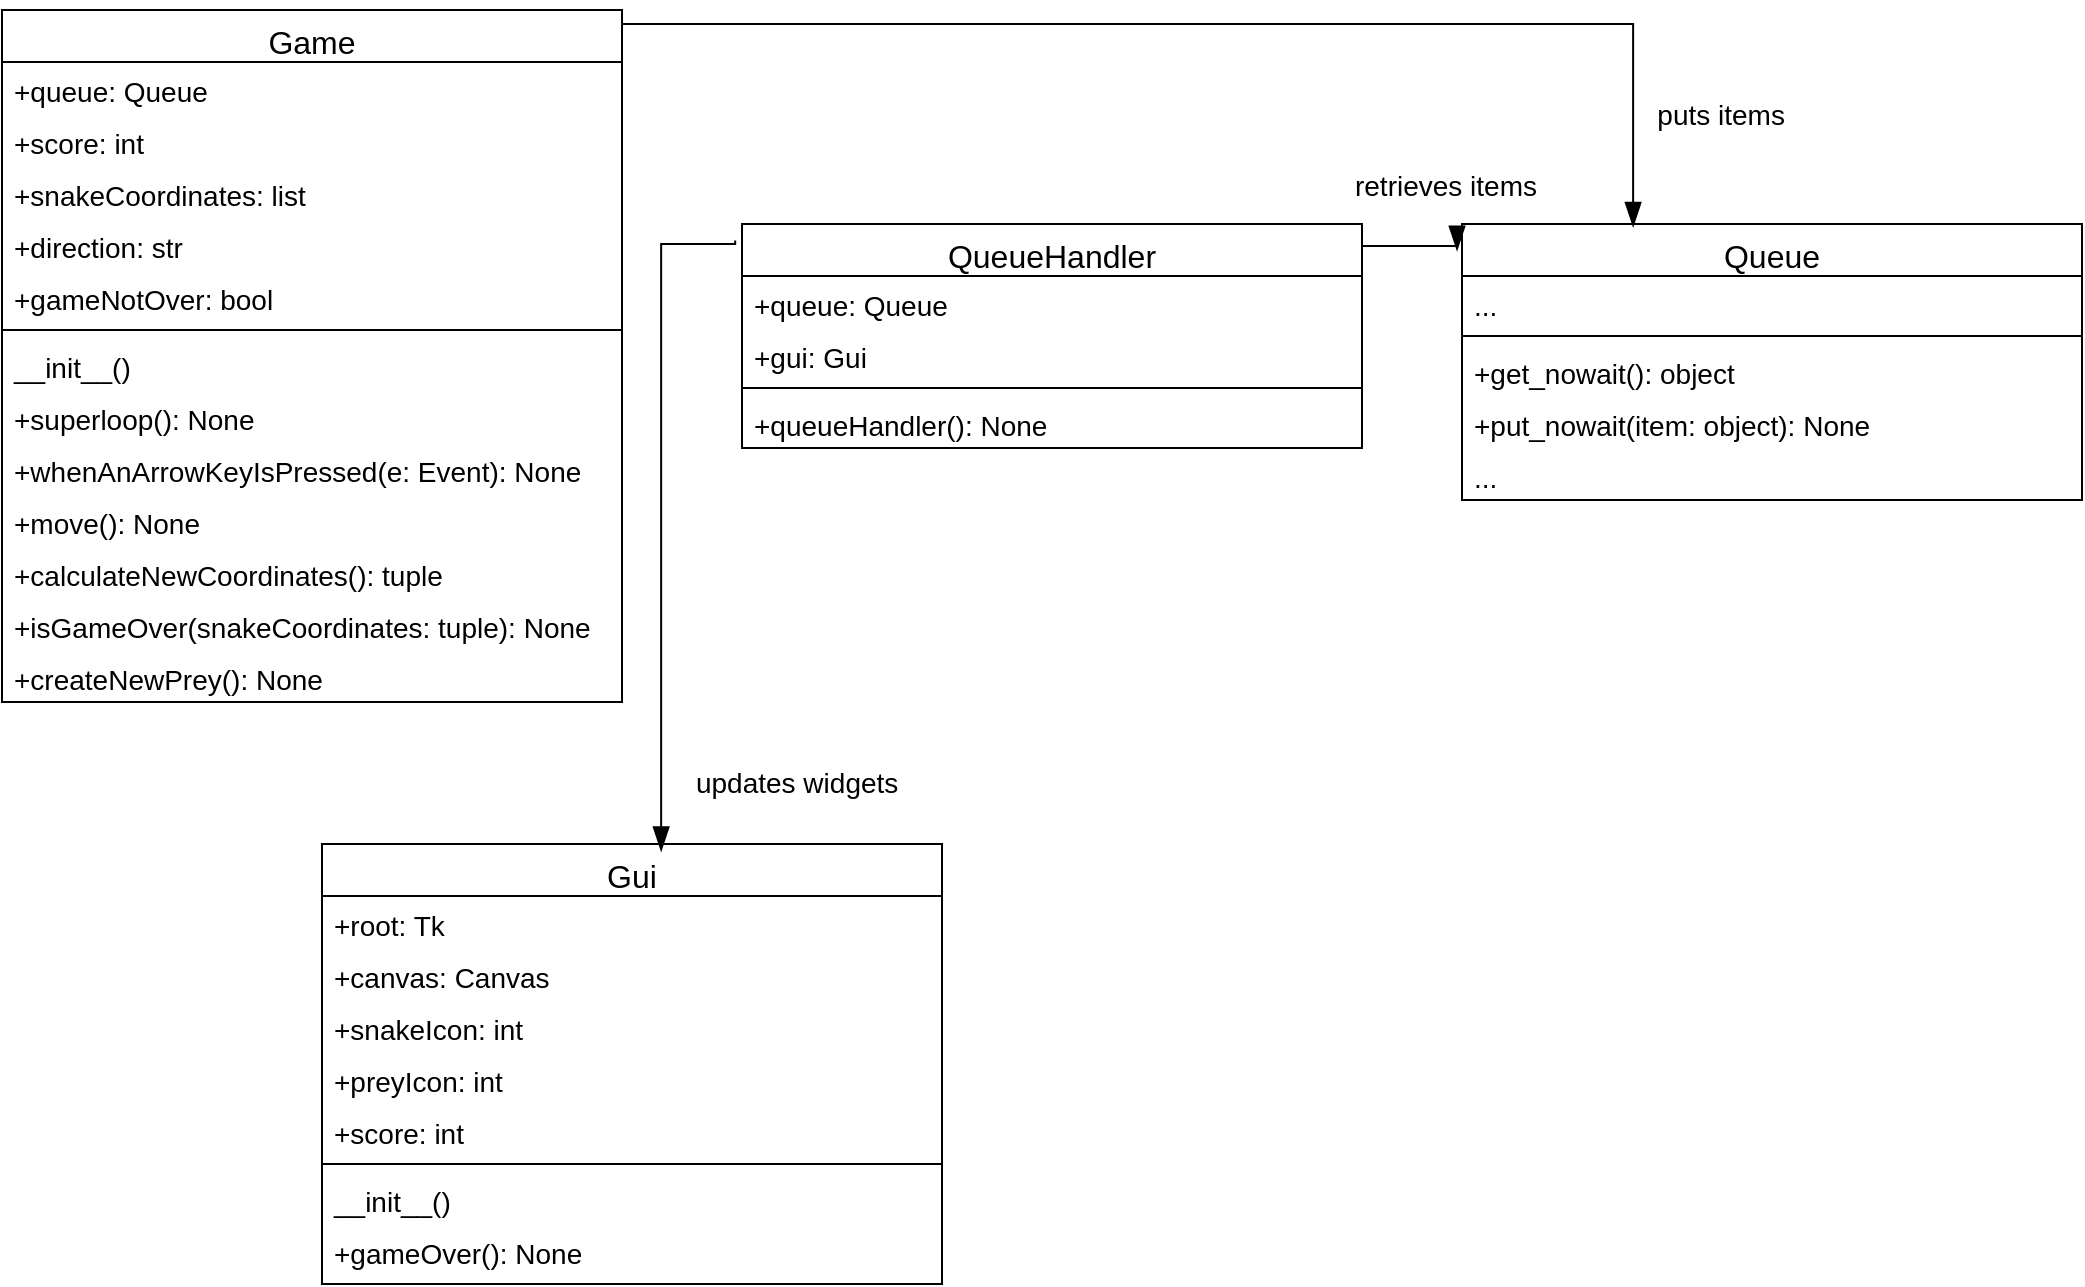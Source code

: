 <mxfile version="25.0.3" pages="2">
  <diagram id="l3OW-B98i_NPzXUQKctf" name="Part_1_ClassDiagrams">
    <mxGraphModel dx="1050" dy="618" grid="1" gridSize="10" guides="1" tooltips="1" connect="1" arrows="1" fold="1" page="1" pageScale="1" pageWidth="827" pageHeight="1169" math="0" shadow="0">
      <root>
        <mxCell id="0" />
        <mxCell id="1" parent="0" />
        <mxCell id="iTiZdGX-R4Q6aT_eaBIl-11" value="Gui" style="swimlane;fontStyle=0;align=center;verticalAlign=top;childLayout=stackLayout;horizontal=1;startSize=26;horizontalStack=0;resizeParent=1;resizeLast=0;collapsible=1;marginBottom=0;rounded=0;shadow=0;strokeWidth=1;fontSize=16;" parent="1" vertex="1">
          <mxGeometry x="170" y="470" width="310" height="220" as="geometry">
            <mxRectangle x="130" y="380" width="160" height="26" as="alternateBounds" />
          </mxGeometry>
        </mxCell>
        <mxCell id="iTiZdGX-R4Q6aT_eaBIl-12" value="+root: Tk&#xa;" style="text;align=left;verticalAlign=top;spacingLeft=4;spacingRight=4;overflow=hidden;rotatable=0;points=[[0,0.5],[1,0.5]];portConstraint=eastwest;fontSize=14;" parent="iTiZdGX-R4Q6aT_eaBIl-11" vertex="1">
          <mxGeometry y="26" width="310" height="26" as="geometry" />
        </mxCell>
        <mxCell id="iTiZdGX-R4Q6aT_eaBIl-33" value="+canvas: Canvas&#xa;" style="text;align=left;verticalAlign=top;spacingLeft=4;spacingRight=4;overflow=hidden;rotatable=0;points=[[0,0.5],[1,0.5]];portConstraint=eastwest;fontSize=14;" parent="iTiZdGX-R4Q6aT_eaBIl-11" vertex="1">
          <mxGeometry y="52" width="310" height="26" as="geometry" />
        </mxCell>
        <mxCell id="iTiZdGX-R4Q6aT_eaBIl-35" value="+snakeIcon: int&#xa;" style="text;align=left;verticalAlign=top;spacingLeft=4;spacingRight=4;overflow=hidden;rotatable=0;points=[[0,0.5],[1,0.5]];portConstraint=eastwest;fontSize=14;" parent="iTiZdGX-R4Q6aT_eaBIl-11" vertex="1">
          <mxGeometry y="78" width="310" height="26" as="geometry" />
        </mxCell>
        <mxCell id="iTiZdGX-R4Q6aT_eaBIl-34" value="+preyIcon: int&#xa;" style="text;align=left;verticalAlign=top;spacingLeft=4;spacingRight=4;overflow=hidden;rotatable=0;points=[[0,0.5],[1,0.5]];portConstraint=eastwest;fontSize=14;" parent="iTiZdGX-R4Q6aT_eaBIl-11" vertex="1">
          <mxGeometry y="104" width="310" height="26" as="geometry" />
        </mxCell>
        <mxCell id="iTiZdGX-R4Q6aT_eaBIl-36" value="+score: int&#xa;" style="text;align=left;verticalAlign=top;spacingLeft=4;spacingRight=4;overflow=hidden;rotatable=0;points=[[0,0.5],[1,0.5]];portConstraint=eastwest;fontSize=14;" parent="iTiZdGX-R4Q6aT_eaBIl-11" vertex="1">
          <mxGeometry y="130" width="310" height="26" as="geometry" />
        </mxCell>
        <mxCell id="iTiZdGX-R4Q6aT_eaBIl-13" value="" style="line;html=1;strokeWidth=1;align=left;verticalAlign=middle;spacingTop=-1;spacingLeft=3;spacingRight=3;rotatable=0;labelPosition=right;points=[];portConstraint=eastwest;" parent="iTiZdGX-R4Q6aT_eaBIl-11" vertex="1">
          <mxGeometry y="156" width="310" height="8" as="geometry" />
        </mxCell>
        <mxCell id="iTiZdGX-R4Q6aT_eaBIl-14" value="__init__()&#xa;" style="text;align=left;verticalAlign=top;spacingLeft=4;spacingRight=4;overflow=hidden;rotatable=0;points=[[0,0.5],[1,0.5]];portConstraint=eastwest;fontSize=14;" parent="iTiZdGX-R4Q6aT_eaBIl-11" vertex="1">
          <mxGeometry y="164" width="310" height="26" as="geometry" />
        </mxCell>
        <mxCell id="iTiZdGX-R4Q6aT_eaBIl-15" value="+gameOver(): None" style="text;align=left;verticalAlign=top;spacingLeft=4;spacingRight=4;overflow=hidden;rotatable=0;points=[[0,0.5],[1,0.5]];portConstraint=eastwest;fontStyle=0;fontSize=14;" parent="iTiZdGX-R4Q6aT_eaBIl-11" vertex="1">
          <mxGeometry y="190" width="310" height="26" as="geometry" />
        </mxCell>
        <mxCell id="iTiZdGX-R4Q6aT_eaBIl-21" value="Queue" style="swimlane;fontStyle=0;align=center;verticalAlign=top;childLayout=stackLayout;horizontal=1;startSize=26;horizontalStack=0;resizeParent=1;resizeLast=0;collapsible=1;marginBottom=0;rounded=0;shadow=0;strokeWidth=1;fontSize=16;" parent="1" vertex="1">
          <mxGeometry x="740" y="160" width="310" height="138" as="geometry">
            <mxRectangle x="130" y="380" width="160" height="26" as="alternateBounds" />
          </mxGeometry>
        </mxCell>
        <mxCell id="iTiZdGX-R4Q6aT_eaBIl-23" value="..." style="text;align=left;verticalAlign=top;spacingLeft=4;spacingRight=4;overflow=hidden;rotatable=0;points=[[0,0.5],[1,0.5]];portConstraint=eastwest;fontSize=14;" parent="iTiZdGX-R4Q6aT_eaBIl-21" vertex="1">
          <mxGeometry y="26" width="310" height="26" as="geometry" />
        </mxCell>
        <mxCell id="iTiZdGX-R4Q6aT_eaBIl-24" value="" style="line;html=1;strokeWidth=1;align=left;verticalAlign=middle;spacingTop=-1;spacingLeft=3;spacingRight=3;rotatable=0;labelPosition=right;points=[];portConstraint=eastwest;" parent="iTiZdGX-R4Q6aT_eaBIl-21" vertex="1">
          <mxGeometry y="52" width="310" height="8" as="geometry" />
        </mxCell>
        <mxCell id="iTiZdGX-R4Q6aT_eaBIl-25" value="+get_nowait(): object" style="text;align=left;verticalAlign=top;spacingLeft=4;spacingRight=4;overflow=hidden;rotatable=0;points=[[0,0.5],[1,0.5]];portConstraint=eastwest;fontSize=14;" parent="iTiZdGX-R4Q6aT_eaBIl-21" vertex="1">
          <mxGeometry y="60" width="310" height="26" as="geometry" />
        </mxCell>
        <mxCell id="bh2H8tmwaKUtkd9apLRB-10" value="+put_nowait(item: object): None " style="text;align=left;verticalAlign=top;spacingLeft=4;spacingRight=4;overflow=hidden;rotatable=0;points=[[0,0.5],[1,0.5]];portConstraint=eastwest;fontSize=14;" parent="iTiZdGX-R4Q6aT_eaBIl-21" vertex="1">
          <mxGeometry y="86" width="310" height="26" as="geometry" />
        </mxCell>
        <mxCell id="9u3SWNhaxKK3ETcldfTr-1" value="..." style="text;align=left;verticalAlign=top;spacingLeft=4;spacingRight=4;overflow=hidden;rotatable=0;points=[[0,0.5],[1,0.5]];portConstraint=eastwest;fontSize=14;" vertex="1" parent="iTiZdGX-R4Q6aT_eaBIl-21">
          <mxGeometry y="112" width="310" height="26" as="geometry" />
        </mxCell>
        <mxCell id="iTiZdGX-R4Q6aT_eaBIl-37" value="Game" style="swimlane;fontStyle=0;align=center;verticalAlign=top;childLayout=stackLayout;horizontal=1;startSize=26;horizontalStack=0;resizeParent=1;resizeLast=0;collapsible=1;marginBottom=0;rounded=0;shadow=0;strokeWidth=1;fontSize=16;" parent="1" vertex="1">
          <mxGeometry x="10" y="53" width="310" height="346" as="geometry">
            <mxRectangle x="130" y="380" width="160" height="26" as="alternateBounds" />
          </mxGeometry>
        </mxCell>
        <mxCell id="iTiZdGX-R4Q6aT_eaBIl-38" value="+queue: Queue&#xa;" style="text;align=left;verticalAlign=top;spacingLeft=4;spacingRight=4;overflow=hidden;rotatable=0;points=[[0,0.5],[1,0.5]];portConstraint=eastwest;fontSize=14;" parent="iTiZdGX-R4Q6aT_eaBIl-37" vertex="1">
          <mxGeometry y="26" width="310" height="26" as="geometry" />
        </mxCell>
        <mxCell id="iTiZdGX-R4Q6aT_eaBIl-39" value="+score: int&#xa;" style="text;align=left;verticalAlign=top;spacingLeft=4;spacingRight=4;overflow=hidden;rotatable=0;points=[[0,0.5],[1,0.5]];portConstraint=eastwest;fontSize=14;" parent="iTiZdGX-R4Q6aT_eaBIl-37" vertex="1">
          <mxGeometry y="52" width="310" height="26" as="geometry" />
        </mxCell>
        <mxCell id="iTiZdGX-R4Q6aT_eaBIl-40" value="+snakeCoordinates: list&#xa;" style="text;align=left;verticalAlign=top;spacingLeft=4;spacingRight=4;overflow=hidden;rotatable=0;points=[[0,0.5],[1,0.5]];portConstraint=eastwest;fontSize=14;" parent="iTiZdGX-R4Q6aT_eaBIl-37" vertex="1">
          <mxGeometry y="78" width="310" height="26" as="geometry" />
        </mxCell>
        <mxCell id="iTiZdGX-R4Q6aT_eaBIl-41" value="+direction: str&#xa;" style="text;align=left;verticalAlign=top;spacingLeft=4;spacingRight=4;overflow=hidden;rotatable=0;points=[[0,0.5],[1,0.5]];portConstraint=eastwest;fontSize=14;" parent="iTiZdGX-R4Q6aT_eaBIl-37" vertex="1">
          <mxGeometry y="104" width="310" height="26" as="geometry" />
        </mxCell>
        <mxCell id="iTiZdGX-R4Q6aT_eaBIl-42" value="+gameNotOver: bool&#xa;" style="text;align=left;verticalAlign=top;spacingLeft=4;spacingRight=4;overflow=hidden;rotatable=0;points=[[0,0.5],[1,0.5]];portConstraint=eastwest;fontSize=14;" parent="iTiZdGX-R4Q6aT_eaBIl-37" vertex="1">
          <mxGeometry y="130" width="310" height="26" as="geometry" />
        </mxCell>
        <mxCell id="iTiZdGX-R4Q6aT_eaBIl-43" value="" style="line;html=1;strokeWidth=1;align=left;verticalAlign=middle;spacingTop=-1;spacingLeft=3;spacingRight=3;rotatable=0;labelPosition=right;points=[];portConstraint=eastwest;" parent="iTiZdGX-R4Q6aT_eaBIl-37" vertex="1">
          <mxGeometry y="156" width="310" height="8" as="geometry" />
        </mxCell>
        <mxCell id="iTiZdGX-R4Q6aT_eaBIl-44" value="__init__()&#xa;" style="text;align=left;verticalAlign=top;spacingLeft=4;spacingRight=4;overflow=hidden;rotatable=0;points=[[0,0.5],[1,0.5]];portConstraint=eastwest;fontSize=14;" parent="iTiZdGX-R4Q6aT_eaBIl-37" vertex="1">
          <mxGeometry y="164" width="310" height="26" as="geometry" />
        </mxCell>
        <mxCell id="iTiZdGX-R4Q6aT_eaBIl-45" value="+superloop(): None" style="text;align=left;verticalAlign=top;spacingLeft=4;spacingRight=4;overflow=hidden;rotatable=0;points=[[0,0.5],[1,0.5]];portConstraint=eastwest;fontStyle=0;fontSize=14;" parent="iTiZdGX-R4Q6aT_eaBIl-37" vertex="1">
          <mxGeometry y="190" width="310" height="26" as="geometry" />
        </mxCell>
        <mxCell id="iTiZdGX-R4Q6aT_eaBIl-46" value="+whenAnArrowKeyIsPressed(e: Event): None" style="text;align=left;verticalAlign=top;spacingLeft=4;spacingRight=4;overflow=hidden;rotatable=0;points=[[0,0.5],[1,0.5]];portConstraint=eastwest;fontStyle=0;fontSize=14;" parent="iTiZdGX-R4Q6aT_eaBIl-37" vertex="1">
          <mxGeometry y="216" width="310" height="26" as="geometry" />
        </mxCell>
        <mxCell id="iTiZdGX-R4Q6aT_eaBIl-47" value="+move(): None" style="text;align=left;verticalAlign=top;spacingLeft=4;spacingRight=4;overflow=hidden;rotatable=0;points=[[0,0.5],[1,0.5]];portConstraint=eastwest;fontStyle=0;fontSize=14;" parent="iTiZdGX-R4Q6aT_eaBIl-37" vertex="1">
          <mxGeometry y="242" width="310" height="26" as="geometry" />
        </mxCell>
        <mxCell id="iTiZdGX-R4Q6aT_eaBIl-48" value="+calculateNewCoordinates(): tuple" style="text;align=left;verticalAlign=top;spacingLeft=4;spacingRight=4;overflow=hidden;rotatable=0;points=[[0,0.5],[1,0.5]];portConstraint=eastwest;fontStyle=0;fontSize=14;" parent="iTiZdGX-R4Q6aT_eaBIl-37" vertex="1">
          <mxGeometry y="268" width="310" height="26" as="geometry" />
        </mxCell>
        <mxCell id="iTiZdGX-R4Q6aT_eaBIl-49" value="+isGameOver(snakeCoordinates: tuple): None" style="text;align=left;verticalAlign=top;spacingLeft=4;spacingRight=4;overflow=hidden;rotatable=0;points=[[0,0.5],[1,0.5]];portConstraint=eastwest;fontStyle=0;fontSize=14;" parent="iTiZdGX-R4Q6aT_eaBIl-37" vertex="1">
          <mxGeometry y="294" width="310" height="26" as="geometry" />
        </mxCell>
        <mxCell id="iTiZdGX-R4Q6aT_eaBIl-50" value="+createNewPrey(): None" style="text;align=left;verticalAlign=top;spacingLeft=4;spacingRight=4;overflow=hidden;rotatable=0;points=[[0,0.5],[1,0.5]];portConstraint=eastwest;fontStyle=0;fontSize=14;" parent="iTiZdGX-R4Q6aT_eaBIl-37" vertex="1">
          <mxGeometry y="320" width="310" height="26" as="geometry" />
        </mxCell>
        <mxCell id="QuYhQMTFozfj46MfZ2pz-3" value="updates widgets" style="endArrow=blockThin;endSize=10;endFill=1;shadow=0;strokeWidth=1;rounded=0;curved=0;edgeStyle=elbowEdgeStyle;elbow=vertical;fontSize=14;exitX=-0.011;exitY=0.074;exitDx=0;exitDy=0;exitPerimeter=0;entryX=0.547;entryY=0.017;entryDx=0;entryDy=0;entryPerimeter=0;" parent="1" source="bh2H8tmwaKUtkd9apLRB-1" target="iTiZdGX-R4Q6aT_eaBIl-11" edge="1">
          <mxGeometry x="0.794" y="68" width="160" relative="1" as="geometry">
            <mxPoint x="320" y="319.998" as="sourcePoint" />
            <mxPoint x="602.5" y="676.11" as="targetPoint" />
            <Array as="points">
              <mxPoint x="360" y="170" />
            </Array>
            <mxPoint as="offset" />
          </mxGeometry>
        </mxCell>
        <mxCell id="QuYhQMTFozfj46MfZ2pz-4" value="puts items" style="endArrow=blockThin;endSize=10;endFill=1;shadow=0;strokeWidth=1;rounded=0;curved=0;edgeStyle=elbowEdgeStyle;elbow=vertical;fontSize=14;exitX=1;exitY=0.03;exitDx=0;exitDy=0;exitPerimeter=0;entryX=0.276;entryY=0.011;entryDx=0;entryDy=0;entryPerimeter=0;" parent="1" source="iTiZdGX-R4Q6aT_eaBIl-37" target="iTiZdGX-R4Q6aT_eaBIl-21" edge="1">
          <mxGeometry x="0.813" y="44" width="160" relative="1" as="geometry">
            <mxPoint x="80" y="135" as="sourcePoint" />
            <mxPoint x="209" y="130" as="targetPoint" />
            <Array as="points">
              <mxPoint x="480" y="60" />
            </Array>
            <mxPoint as="offset" />
          </mxGeometry>
        </mxCell>
        <mxCell id="bh2H8tmwaKUtkd9apLRB-1" value="QueueHandler" style="swimlane;fontStyle=0;align=center;verticalAlign=top;childLayout=stackLayout;horizontal=1;startSize=26;horizontalStack=0;resizeParent=1;resizeLast=0;collapsible=1;marginBottom=0;rounded=0;shadow=0;strokeWidth=1;fontSize=16;" parent="1" vertex="1">
          <mxGeometry x="380" y="160" width="310" height="112" as="geometry">
            <mxRectangle x="130" y="380" width="160" height="26" as="alternateBounds" />
          </mxGeometry>
        </mxCell>
        <mxCell id="bh2H8tmwaKUtkd9apLRB-2" value="+queue: Queue&#xa;" style="text;align=left;verticalAlign=top;spacingLeft=4;spacingRight=4;overflow=hidden;rotatable=0;points=[[0,0.5],[1,0.5]];portConstraint=eastwest;fontSize=14;" parent="bh2H8tmwaKUtkd9apLRB-1" vertex="1">
          <mxGeometry y="26" width="310" height="26" as="geometry" />
        </mxCell>
        <mxCell id="bh2H8tmwaKUtkd9apLRB-3" value="+gui: Gui" style="text;align=left;verticalAlign=top;spacingLeft=4;spacingRight=4;overflow=hidden;rotatable=0;points=[[0,0.5],[1,0.5]];portConstraint=eastwest;fontSize=14;" parent="bh2H8tmwaKUtkd9apLRB-1" vertex="1">
          <mxGeometry y="52" width="310" height="26" as="geometry" />
        </mxCell>
        <mxCell id="bh2H8tmwaKUtkd9apLRB-4" value="" style="line;html=1;strokeWidth=1;align=left;verticalAlign=middle;spacingTop=-1;spacingLeft=3;spacingRight=3;rotatable=0;labelPosition=right;points=[];portConstraint=eastwest;" parent="bh2H8tmwaKUtkd9apLRB-1" vertex="1">
          <mxGeometry y="78" width="310" height="8" as="geometry" />
        </mxCell>
        <mxCell id="bh2H8tmwaKUtkd9apLRB-5" value="+queueHandler(): None" style="text;align=left;verticalAlign=top;spacingLeft=4;spacingRight=4;overflow=hidden;rotatable=0;points=[[0,0.5],[1,0.5]];portConstraint=eastwest;fontSize=14;" parent="bh2H8tmwaKUtkd9apLRB-1" vertex="1">
          <mxGeometry y="86" width="310" height="26" as="geometry" />
        </mxCell>
        <mxCell id="bh2H8tmwaKUtkd9apLRB-11" value="retrieves items" style="endArrow=blockThin;endSize=10;endFill=1;shadow=0;strokeWidth=1;rounded=0;curved=0;edgeStyle=elbowEdgeStyle;elbow=vertical;fontSize=14;entryX=-0.008;entryY=0.097;entryDx=0;entryDy=0;entryPerimeter=0;exitX=1;exitY=0.134;exitDx=0;exitDy=0;exitPerimeter=0;" parent="1" source="bh2H8tmwaKUtkd9apLRB-1" target="iTiZdGX-R4Q6aT_eaBIl-21" edge="1">
          <mxGeometry x="0.704" y="31" width="160" relative="1" as="geometry">
            <mxPoint x="330" y="73" as="sourcePoint" />
            <mxPoint x="836" y="171" as="targetPoint" />
            <Array as="points">
              <mxPoint x="720" y="171" />
            </Array>
            <mxPoint as="offset" />
          </mxGeometry>
        </mxCell>
      </root>
    </mxGraphModel>
  </diagram>
  <diagram name="Part_1_Alternate_ClassDiagrams" id="UjVpM3rHvytLFDbQmvey">
    <mxGraphModel dx="1434" dy="738" grid="1" gridSize="10" guides="1" tooltips="1" connect="1" arrows="1" fold="1" page="1" pageScale="1" pageWidth="827" pageHeight="1169" math="0" shadow="0">
      <root>
        <mxCell id="YyXSWFWvSZ3sjcMmKtDF-0" />
        <mxCell id="YyXSWFWvSZ3sjcMmKtDF-1" parent="YyXSWFWvSZ3sjcMmKtDF-0" />
        <mxCell id="YyXSWFWvSZ3sjcMmKtDF-2" value="Gui" style="swimlane;fontStyle=0;align=center;verticalAlign=top;childLayout=stackLayout;horizontal=1;startSize=26;horizontalStack=0;resizeParent=1;resizeLast=0;collapsible=1;marginBottom=0;rounded=0;shadow=0;strokeWidth=1;fontSize=16;" parent="YyXSWFWvSZ3sjcMmKtDF-1" vertex="1">
          <mxGeometry x="560" y="60" width="310" height="242" as="geometry">
            <mxRectangle x="130" y="380" width="160" height="26" as="alternateBounds" />
          </mxGeometry>
        </mxCell>
        <mxCell id="YyXSWFWvSZ3sjcMmKtDF-3" value="+root: Tk&#xa;" style="text;align=left;verticalAlign=top;spacingLeft=4;spacingRight=4;overflow=hidden;rotatable=0;points=[[0,0.5],[1,0.5]];portConstraint=eastwest;fontSize=14;" parent="YyXSWFWvSZ3sjcMmKtDF-2" vertex="1">
          <mxGeometry y="26" width="310" height="26" as="geometry" />
        </mxCell>
        <mxCell id="YyXSWFWvSZ3sjcMmKtDF-4" value="+canvas: Canvas&#xa;" style="text;align=left;verticalAlign=top;spacingLeft=4;spacingRight=4;overflow=hidden;rotatable=0;points=[[0,0.5],[1,0.5]];portConstraint=eastwest;fontSize=14;" parent="YyXSWFWvSZ3sjcMmKtDF-2" vertex="1">
          <mxGeometry y="52" width="310" height="26" as="geometry" />
        </mxCell>
        <mxCell id="YyXSWFWvSZ3sjcMmKtDF-5" value="+snakeIcon: int&#xa;" style="text;align=left;verticalAlign=top;spacingLeft=4;spacingRight=4;overflow=hidden;rotatable=0;points=[[0,0.5],[1,0.5]];portConstraint=eastwest;fontSize=14;" parent="YyXSWFWvSZ3sjcMmKtDF-2" vertex="1">
          <mxGeometry y="78" width="310" height="26" as="geometry" />
        </mxCell>
        <mxCell id="YyXSWFWvSZ3sjcMmKtDF-6" value="+preyIcon: int&#xa;" style="text;align=left;verticalAlign=top;spacingLeft=4;spacingRight=4;overflow=hidden;rotatable=0;points=[[0,0.5],[1,0.5]];portConstraint=eastwest;fontSize=14;" parent="YyXSWFWvSZ3sjcMmKtDF-2" vertex="1">
          <mxGeometry y="104" width="310" height="26" as="geometry" />
        </mxCell>
        <mxCell id="YyXSWFWvSZ3sjcMmKtDF-7" value="+score: int&#xa;" style="text;align=left;verticalAlign=top;spacingLeft=4;spacingRight=4;overflow=hidden;rotatable=0;points=[[0,0.5],[1,0.5]];portConstraint=eastwest;fontSize=14;" parent="YyXSWFWvSZ3sjcMmKtDF-2" vertex="1">
          <mxGeometry y="130" width="310" height="26" as="geometry" />
        </mxCell>
        <mxCell id="YyXSWFWvSZ3sjcMmKtDF-8" value="" style="line;html=1;strokeWidth=1;align=left;verticalAlign=middle;spacingTop=-1;spacingLeft=3;spacingRight=3;rotatable=0;labelPosition=right;points=[];portConstraint=eastwest;" parent="YyXSWFWvSZ3sjcMmKtDF-2" vertex="1">
          <mxGeometry y="156" width="310" height="8" as="geometry" />
        </mxCell>
        <mxCell id="YyXSWFWvSZ3sjcMmKtDF-9" value="__init__()&#xa;" style="text;align=left;verticalAlign=top;spacingLeft=4;spacingRight=4;overflow=hidden;rotatable=0;points=[[0,0.5],[1,0.5]];portConstraint=eastwest;fontSize=14;" parent="YyXSWFWvSZ3sjcMmKtDF-2" vertex="1">
          <mxGeometry y="164" width="310" height="26" as="geometry" />
        </mxCell>
        <mxCell id="BdYYx1buN2pS_LhNmTwO-2" value="+update(): None" style="text;align=left;verticalAlign=top;spacingLeft=4;spacingRight=4;overflow=hidden;rotatable=0;points=[[0,0.5],[1,0.5]];portConstraint=eastwest;fontStyle=0;fontSize=14;" parent="YyXSWFWvSZ3sjcMmKtDF-2" vertex="1">
          <mxGeometry y="190" width="310" height="26" as="geometry" />
        </mxCell>
        <mxCell id="YyXSWFWvSZ3sjcMmKtDF-10" value="+gameOver(): None" style="text;align=left;verticalAlign=top;spacingLeft=4;spacingRight=4;overflow=hidden;rotatable=0;points=[[0,0.5],[1,0.5]];portConstraint=eastwest;fontStyle=0;fontSize=14;" parent="YyXSWFWvSZ3sjcMmKtDF-2" vertex="1">
          <mxGeometry y="216" width="310" height="26" as="geometry" />
        </mxCell>
        <mxCell id="YyXSWFWvSZ3sjcMmKtDF-16" value="Game" style="swimlane;fontStyle=0;align=center;verticalAlign=top;childLayout=stackLayout;horizontal=1;startSize=26;horizontalStack=0;resizeParent=1;resizeLast=0;collapsible=1;marginBottom=0;rounded=0;shadow=0;strokeWidth=1;fontSize=16;" parent="YyXSWFWvSZ3sjcMmKtDF-1" vertex="1">
          <mxGeometry x="70" y="53" width="310" height="398" as="geometry">
            <mxRectangle x="130" y="380" width="160" height="26" as="alternateBounds" />
          </mxGeometry>
        </mxCell>
        <mxCell id="YyXSWFWvSZ3sjcMmKtDF-17" value="+locks: dict[str, Lock]&#xa;" style="text;align=left;verticalAlign=top;spacingLeft=4;spacingRight=4;overflow=hidden;rotatable=0;points=[[0,0.5],[1,0.5]];portConstraint=eastwest;fontSize=14;" parent="YyXSWFWvSZ3sjcMmKtDF-16" vertex="1">
          <mxGeometry y="26" width="310" height="26" as="geometry" />
        </mxCell>
        <mxCell id="vIQXzj-jrEEDxxqRK_uG-0" value="+full: dict[str, Semaphore]&#xa;" style="text;align=left;verticalAlign=top;spacingLeft=4;spacingRight=4;overflow=hidden;rotatable=0;points=[[0,0.5],[1,0.5]];portConstraint=eastwest;fontSize=14;" vertex="1" parent="YyXSWFWvSZ3sjcMmKtDF-16">
          <mxGeometry y="52" width="310" height="26" as="geometry" />
        </mxCell>
        <mxCell id="YyXSWFWvSZ3sjcMmKtDF-18" value="+score: int&#xa;" style="text;align=left;verticalAlign=top;spacingLeft=4;spacingRight=4;overflow=hidden;rotatable=0;points=[[0,0.5],[1,0.5]];portConstraint=eastwest;fontSize=14;" parent="YyXSWFWvSZ3sjcMmKtDF-16" vertex="1">
          <mxGeometry y="78" width="310" height="26" as="geometry" />
        </mxCell>
        <mxCell id="YyXSWFWvSZ3sjcMmKtDF-19" value="+snakeCoordinates: list&#xa;" style="text;align=left;verticalAlign=top;spacingLeft=4;spacingRight=4;overflow=hidden;rotatable=0;points=[[0,0.5],[1,0.5]];portConstraint=eastwest;fontSize=14;" parent="YyXSWFWvSZ3sjcMmKtDF-16" vertex="1">
          <mxGeometry y="104" width="310" height="26" as="geometry" />
        </mxCell>
        <mxCell id="BdYYx1buN2pS_LhNmTwO-1" value="+preyCoordinates: tuple&#xa;" style="text;align=left;verticalAlign=top;spacingLeft=4;spacingRight=4;overflow=hidden;rotatable=0;points=[[0,0.5],[1,0.5]];portConstraint=eastwest;fontSize=14;" parent="YyXSWFWvSZ3sjcMmKtDF-16" vertex="1">
          <mxGeometry y="130" width="310" height="26" as="geometry" />
        </mxCell>
        <mxCell id="YyXSWFWvSZ3sjcMmKtDF-20" value="+direction: str&#xa;" style="text;align=left;verticalAlign=top;spacingLeft=4;spacingRight=4;overflow=hidden;rotatable=0;points=[[0,0.5],[1,0.5]];portConstraint=eastwest;fontSize=14;" parent="YyXSWFWvSZ3sjcMmKtDF-16" vertex="1">
          <mxGeometry y="156" width="310" height="26" as="geometry" />
        </mxCell>
        <mxCell id="YyXSWFWvSZ3sjcMmKtDF-21" value="+gameNotOver: bool&#xa;" style="text;align=left;verticalAlign=top;spacingLeft=4;spacingRight=4;overflow=hidden;rotatable=0;points=[[0,0.5],[1,0.5]];portConstraint=eastwest;fontSize=14;" parent="YyXSWFWvSZ3sjcMmKtDF-16" vertex="1">
          <mxGeometry y="182" width="310" height="26" as="geometry" />
        </mxCell>
        <mxCell id="YyXSWFWvSZ3sjcMmKtDF-22" value="" style="line;html=1;strokeWidth=1;align=left;verticalAlign=middle;spacingTop=-1;spacingLeft=3;spacingRight=3;rotatable=0;labelPosition=right;points=[];portConstraint=eastwest;" parent="YyXSWFWvSZ3sjcMmKtDF-16" vertex="1">
          <mxGeometry y="208" width="310" height="8" as="geometry" />
        </mxCell>
        <mxCell id="YyXSWFWvSZ3sjcMmKtDF-23" value="__init__()&#xa;" style="text;align=left;verticalAlign=top;spacingLeft=4;spacingRight=4;overflow=hidden;rotatable=0;points=[[0,0.5],[1,0.5]];portConstraint=eastwest;fontSize=14;" parent="YyXSWFWvSZ3sjcMmKtDF-16" vertex="1">
          <mxGeometry y="216" width="310" height="26" as="geometry" />
        </mxCell>
        <mxCell id="YyXSWFWvSZ3sjcMmKtDF-24" value="+superloop(): None" style="text;align=left;verticalAlign=top;spacingLeft=4;spacingRight=4;overflow=hidden;rotatable=0;points=[[0,0.5],[1,0.5]];portConstraint=eastwest;fontStyle=0;fontSize=14;" parent="YyXSWFWvSZ3sjcMmKtDF-16" vertex="1">
          <mxGeometry y="242" width="310" height="26" as="geometry" />
        </mxCell>
        <mxCell id="YyXSWFWvSZ3sjcMmKtDF-25" value="+whenAnArrowKeyIsPressed(e: Event): None" style="text;align=left;verticalAlign=top;spacingLeft=4;spacingRight=4;overflow=hidden;rotatable=0;points=[[0,0.5],[1,0.5]];portConstraint=eastwest;fontStyle=0;fontSize=14;" parent="YyXSWFWvSZ3sjcMmKtDF-16" vertex="1">
          <mxGeometry y="268" width="310" height="26" as="geometry" />
        </mxCell>
        <mxCell id="YyXSWFWvSZ3sjcMmKtDF-26" value="+move(): None" style="text;align=left;verticalAlign=top;spacingLeft=4;spacingRight=4;overflow=hidden;rotatable=0;points=[[0,0.5],[1,0.5]];portConstraint=eastwest;fontStyle=0;fontSize=14;" parent="YyXSWFWvSZ3sjcMmKtDF-16" vertex="1">
          <mxGeometry y="294" width="310" height="26" as="geometry" />
        </mxCell>
        <mxCell id="YyXSWFWvSZ3sjcMmKtDF-27" value="+calculateNewCoordinates(): tuple" style="text;align=left;verticalAlign=top;spacingLeft=4;spacingRight=4;overflow=hidden;rotatable=0;points=[[0,0.5],[1,0.5]];portConstraint=eastwest;fontStyle=0;fontSize=14;" parent="YyXSWFWvSZ3sjcMmKtDF-16" vertex="1">
          <mxGeometry y="320" width="310" height="26" as="geometry" />
        </mxCell>
        <mxCell id="YyXSWFWvSZ3sjcMmKtDF-28" value="+isGameOver(snakeCoordinates: tuple): None" style="text;align=left;verticalAlign=top;spacingLeft=4;spacingRight=4;overflow=hidden;rotatable=0;points=[[0,0.5],[1,0.5]];portConstraint=eastwest;fontStyle=0;fontSize=14;" parent="YyXSWFWvSZ3sjcMmKtDF-16" vertex="1">
          <mxGeometry y="346" width="310" height="26" as="geometry" />
        </mxCell>
        <mxCell id="YyXSWFWvSZ3sjcMmKtDF-29" value="+createNewPrey(): None" style="text;align=left;verticalAlign=top;spacingLeft=4;spacingRight=4;overflow=hidden;rotatable=0;points=[[0,0.5],[1,0.5]];portConstraint=eastwest;fontStyle=0;fontSize=14;" parent="YyXSWFWvSZ3sjcMmKtDF-16" vertex="1">
          <mxGeometry y="372" width="310" height="26" as="geometry" />
        </mxCell>
        <mxCell id="YyXSWFWvSZ3sjcMmKtDF-30" value="reads new data" style="endArrow=blockThin;endSize=10;endFill=1;shadow=0;strokeWidth=1;rounded=0;curved=0;edgeStyle=elbowEdgeStyle;elbow=vertical;fontSize=14;exitX=-0.003;exitY=0.041;exitDx=0;exitDy=0;exitPerimeter=0;entryX=0.998;entryY=0.047;entryDx=0;entryDy=0;entryPerimeter=0;" parent="YyXSWFWvSZ3sjcMmKtDF-1" source="YyXSWFWvSZ3sjcMmKtDF-2" target="YyXSWFWvSZ3sjcMmKtDF-16" edge="1">
          <mxGeometry x="-0.015" y="-22" width="160" relative="1" as="geometry">
            <mxPoint x="470.0" y="420" as="sourcePoint" />
            <mxPoint x="390" y="70" as="targetPoint" />
            <Array as="points" />
            <mxPoint as="offset" />
          </mxGeometry>
        </mxCell>
      </root>
    </mxGraphModel>
  </diagram>
</mxfile>
